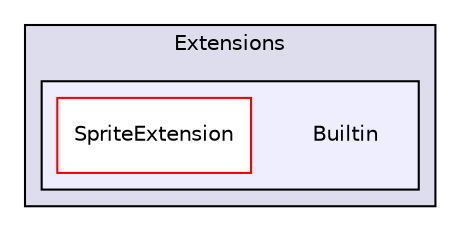 digraph "Builtin" {
  compound=true
  node [ fontsize="10", fontname="Helvetica"];
  edge [ labelfontsize="10", labelfontname="Helvetica"];
  subgraph clusterdir_4aeb9e7b053513ba8882cbc67130aab6 {
    graph [ bgcolor="#ddddee", pencolor="black", label="Extensions" fontname="Helvetica", fontsize="10", URL="dir_4aeb9e7b053513ba8882cbc67130aab6.html"]
  subgraph clusterdir_9aa8ee2e901fdf21a3daf12a91d8273f {
    graph [ bgcolor="#eeeeff", pencolor="black", label="" URL="dir_9aa8ee2e901fdf21a3daf12a91d8273f.html"];
    dir_9aa8ee2e901fdf21a3daf12a91d8273f [shape=plaintext label="Builtin"];
    dir_fdb6912ec07860efcf6ce0c8faac629e [shape=box label="SpriteExtension" color="red" fillcolor="white" style="filled" URL="dir_fdb6912ec07860efcf6ce0c8faac629e.html"];
  }
  }
}
